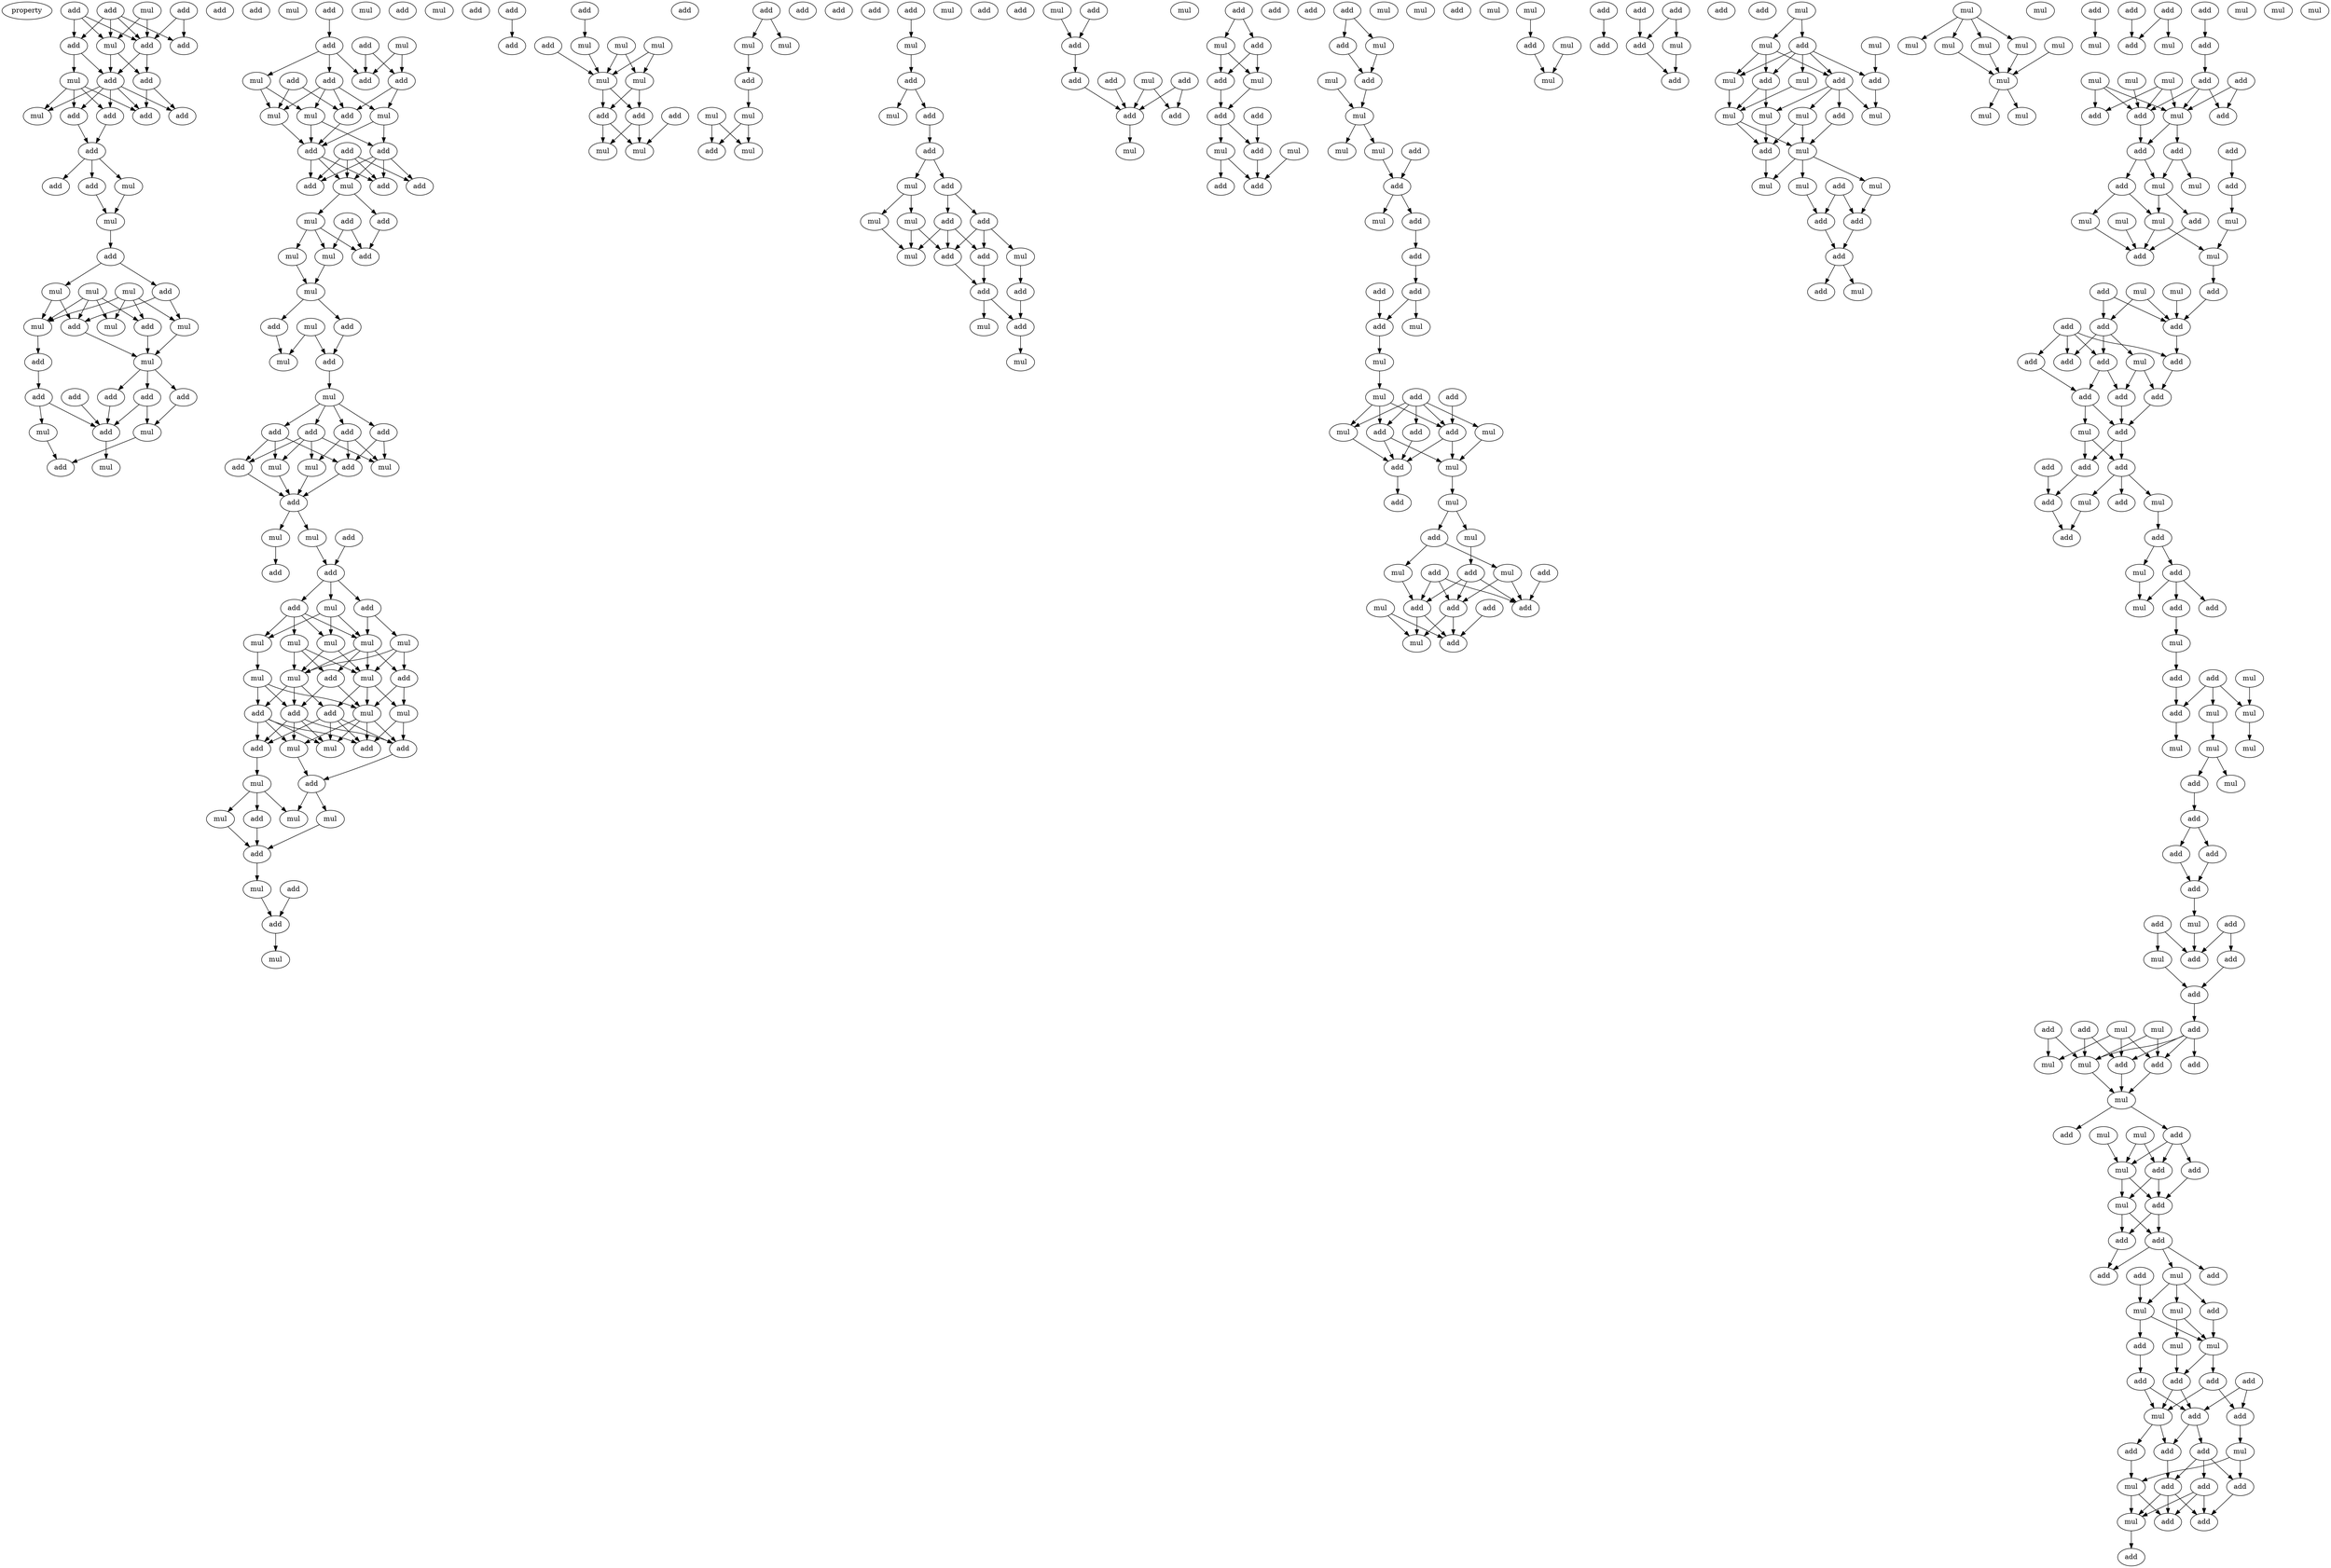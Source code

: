 digraph {
    node [fontcolor=black]
    property [mul=2,lf=1.5]
    0 [ label = add ];
    1 [ label = mul ];
    2 [ label = add ];
    3 [ label = add ];
    4 [ label = add ];
    5 [ label = add ];
    6 [ label = mul ];
    7 [ label = add ];
    8 [ label = mul ];
    9 [ label = add ];
    10 [ label = add ];
    11 [ label = add ];
    12 [ label = add ];
    13 [ label = add ];
    14 [ label = add ];
    15 [ label = mul ];
    16 [ label = add ];
    17 [ label = add ];
    18 [ label = mul ];
    19 [ label = add ];
    20 [ label = add ];
    21 [ label = mul ];
    22 [ label = add ];
    23 [ label = mul ];
    24 [ label = add ];
    25 [ label = mul ];
    26 [ label = mul ];
    27 [ label = mul ];
    28 [ label = add ];
    29 [ label = mul ];
    30 [ label = add ];
    31 [ label = mul ];
    32 [ label = add ];
    33 [ label = mul ];
    34 [ label = add ];
    35 [ label = add ];
    36 [ label = add ];
    37 [ label = add ];
    38 [ label = add ];
    39 [ label = mul ];
    40 [ label = add ];
    41 [ label = mul ];
    42 [ label = mul ];
    43 [ label = add ];
    44 [ label = add ];
    45 [ label = mul ];
    46 [ label = add ];
    47 [ label = add ];
    48 [ label = mul ];
    49 [ label = add ];
    50 [ label = mul ];
    51 [ label = add ];
    52 [ label = add ];
    53 [ label = add ];
    54 [ label = add ];
    55 [ label = mul ];
    56 [ label = add ];
    57 [ label = mul ];
    58 [ label = mul ];
    59 [ label = add ];
    60 [ label = add ];
    61 [ label = add ];
    62 [ label = add ];
    63 [ label = mul ];
    64 [ label = add ];
    65 [ label = add ];
    66 [ label = add ];
    67 [ label = add ];
    68 [ label = mul ];
    69 [ label = add ];
    70 [ label = mul ];
    71 [ label = mul ];
    72 [ label = mul ];
    73 [ label = mul ];
    74 [ label = mul ];
    75 [ label = add ];
    76 [ label = add ];
    77 [ label = add ];
    78 [ label = mul ];
    79 [ label = mul ];
    80 [ label = add ];
    81 [ label = mul ];
    82 [ label = add ];
    83 [ label = add ];
    84 [ label = add ];
    85 [ label = add ];
    86 [ label = add ];
    87 [ label = mul ];
    88 [ label = add ];
    89 [ label = mul ];
    90 [ label = add ];
    91 [ label = mul ];
    92 [ label = add ];
    93 [ label = mul ];
    94 [ label = add ];
    95 [ label = add ];
    96 [ label = mul ];
    97 [ label = add ];
    98 [ label = add ];
    99 [ label = add ];
    100 [ label = add ];
    101 [ label = mul ];
    102 [ label = add ];
    103 [ label = mul ];
    104 [ label = mul ];
    105 [ label = mul ];
    106 [ label = mul ];
    107 [ label = mul ];
    108 [ label = add ];
    109 [ label = mul ];
    110 [ label = add ];
    111 [ label = mul ];
    112 [ label = mul ];
    113 [ label = add ];
    114 [ label = mul ];
    115 [ label = add ];
    116 [ label = mul ];
    117 [ label = add ];
    118 [ label = add ];
    119 [ label = mul ];
    120 [ label = add ];
    121 [ label = add ];
    122 [ label = mul ];
    123 [ label = add ];
    124 [ label = mul ];
    125 [ label = mul ];
    126 [ label = add ];
    127 [ label = mul ];
    128 [ label = mul ];
    129 [ label = add ];
    130 [ label = mul ];
    131 [ label = add ];
    132 [ label = add ];
    133 [ label = add ];
    134 [ label = mul ];
    135 [ label = mul ];
    136 [ label = add ];
    137 [ label = mul ];
    138 [ label = mul ];
    139 [ label = mul ];
    140 [ label = mul ];
    141 [ label = add ];
    142 [ label = add ];
    143 [ label = add ];
    144 [ label = mul ];
    145 [ label = mul ];
    146 [ label = add ];
    147 [ label = add ];
    148 [ label = mul ];
    149 [ label = add ];
    150 [ label = add ];
    151 [ label = mul ];
    152 [ label = add ];
    153 [ label = mul ];
    154 [ label = mul ];
    155 [ label = add ];
    156 [ label = add ];
    157 [ label = mul ];
    158 [ label = add ];
    159 [ label = mul ];
    160 [ label = add ];
    161 [ label = mul ];
    162 [ label = add ];
    163 [ label = add ];
    164 [ label = mul ];
    165 [ label = add ];
    166 [ label = add ];
    167 [ label = add ];
    168 [ label = mul ];
    169 [ label = mul ];
    170 [ label = mul ];
    171 [ label = mul ];
    172 [ label = add ];
    173 [ label = add ];
    174 [ label = mul ];
    175 [ label = add ];
    176 [ label = add ];
    177 [ label = add ];
    178 [ label = add ];
    179 [ label = add ];
    180 [ label = mul ];
    181 [ label = mul ];
    182 [ label = mul ];
    183 [ label = add ];
    184 [ label = mul ];
    185 [ label = add ];
    186 [ label = mul ];
    187 [ label = add ];
    188 [ label = add ];
    189 [ label = add ];
    190 [ label = add ];
    191 [ label = add ];
    192 [ label = mul ];
    193 [ label = add ];
    194 [ label = mul ];
    195 [ label = add ];
    196 [ label = add ];
    197 [ label = mul ];
    198 [ label = add ];
    199 [ label = add ];
    200 [ label = mul ];
    201 [ label = mul ];
    202 [ label = add ];
    203 [ label = add ];
    204 [ label = add ];
    205 [ label = add ];
    206 [ label = add ];
    207 [ label = add ];
    208 [ label = add ];
    209 [ label = mul ];
    210 [ label = mul ];
    211 [ label = add ];
    212 [ label = mul ];
    213 [ label = add ];
    214 [ label = mul ];
    215 [ label = mul ];
    216 [ label = mul ];
    217 [ label = add ];
    218 [ label = mul ];
    219 [ label = mul ];
    220 [ label = add ];
    221 [ label = add ];
    222 [ label = add ];
    223 [ label = add ];
    224 [ label = mul ];
    225 [ label = add ];
    226 [ label = add ];
    227 [ label = mul ];
    228 [ label = mul ];
    229 [ label = add ];
    230 [ label = mul ];
    231 [ label = add ];
    232 [ label = add ];
    233 [ label = mul ];
    234 [ label = add ];
    235 [ label = mul ];
    236 [ label = add ];
    237 [ label = add ];
    238 [ label = mul ];
    239 [ label = mul ];
    240 [ label = add ];
    241 [ label = mul ];
    242 [ label = add ];
    243 [ label = add ];
    244 [ label = add ];
    245 [ label = mul ];
    246 [ label = add ];
    247 [ label = mul ];
    248 [ label = add ];
    249 [ label = add ];
    250 [ label = mul ];
    251 [ label = add ];
    252 [ label = add ];
    253 [ label = add ];
    254 [ label = mul ];
    255 [ label = mul ];
    256 [ label = mul ];
    257 [ label = add ];
    258 [ label = mul ];
    259 [ label = add ];
    260 [ label = add ];
    261 [ label = add ];
    262 [ label = add ];
    263 [ label = add ];
    264 [ label = add ];
    265 [ label = mul ];
    266 [ label = add ];
    267 [ label = add ];
    268 [ label = mul ];
    269 [ label = mul ];
    270 [ label = add ];
    271 [ label = mul ];
    272 [ label = add ];
    273 [ label = add ];
    274 [ label = add ];
    275 [ label = mul ];
    276 [ label = mul ];
    277 [ label = add ];
    278 [ label = mul ];
    279 [ label = mul ];
    280 [ label = mul ];
    281 [ label = mul ];
    282 [ label = add ];
    283 [ label = mul ];
    284 [ label = add ];
    285 [ label = mul ];
    286 [ label = mul ];
    287 [ label = mul ];
    288 [ label = add ];
    289 [ label = add ];
    290 [ label = add ];
    291 [ label = add ];
    292 [ label = mul ];
    293 [ label = mul ];
    294 [ label = mul ];
    295 [ label = mul ];
    296 [ label = mul ];
    297 [ label = mul ];
    298 [ label = mul ];
    299 [ label = mul ];
    300 [ label = mul ];
    301 [ label = mul ];
    302 [ label = mul ];
    303 [ label = add ];
    304 [ label = mul ];
    305 [ label = add ];
    306 [ label = add ];
    307 [ label = add ];
    308 [ label = add ];
    309 [ label = mul ];
    310 [ label = add ];
    311 [ label = add ];
    312 [ label = add ];
    313 [ label = mul ];
    314 [ label = mul ];
    315 [ label = mul ];
    316 [ label = mul ];
    317 [ label = add ];
    318 [ label = add ];
    319 [ label = add ];
    320 [ label = add ];
    321 [ label = add ];
    322 [ label = add ];
    323 [ label = mul ];
    324 [ label = add ];
    325 [ label = add ];
    326 [ label = mul ];
    327 [ label = mul ];
    328 [ label = mul ];
    329 [ label = add ];
    330 [ label = mul ];
    331 [ label = mul ];
    332 [ label = mul ];
    333 [ label = add ];
    334 [ label = add ];
    335 [ label = mul ];
    336 [ label = mul ];
    337 [ label = add ];
    338 [ label = add ];
    339 [ label = add ];
    340 [ label = add ];
    341 [ label = add ];
    342 [ label = mul ];
    343 [ label = add ];
    344 [ label = add ];
    345 [ label = add ];
    346 [ label = add ];
    347 [ label = add ];
    348 [ label = add ];
    349 [ label = mul ];
    350 [ label = add ];
    351 [ label = add ];
    352 [ label = add ];
    353 [ label = add ];
    354 [ label = mul ];
    355 [ label = mul ];
    356 [ label = add ];
    357 [ label = add ];
    358 [ label = add ];
    359 [ label = add ];
    360 [ label = mul ];
    361 [ label = add ];
    362 [ label = mul ];
    363 [ label = add ];
    364 [ label = mul ];
    365 [ label = add ];
    366 [ label = mul ];
    367 [ label = add ];
    368 [ label = add ];
    369 [ label = mul ];
    370 [ label = mul ];
    371 [ label = add ];
    372 [ label = mul ];
    373 [ label = mul ];
    374 [ label = mul ];
    375 [ label = mul ];
    376 [ label = mul ];
    377 [ label = add ];
    378 [ label = mul ];
    379 [ label = add ];
    380 [ label = add ];
    381 [ label = add ];
    382 [ label = add ];
    383 [ label = mul ];
    384 [ label = add ];
    385 [ label = add ];
    386 [ label = mul ];
    387 [ label = add ];
    388 [ label = mul ];
    389 [ label = add ];
    390 [ label = add ];
    391 [ label = mul ];
    392 [ label = add ];
    393 [ label = add ];
    394 [ label = mul ];
    395 [ label = add ];
    396 [ label = add ];
    397 [ label = mul ];
    398 [ label = add ];
    399 [ label = add ];
    400 [ label = mul ];
    401 [ label = mul ];
    402 [ label = mul ];
    403 [ label = add ];
    404 [ label = mul ];
    405 [ label = add ];
    406 [ label = add ];
    407 [ label = add ];
    408 [ label = mul ];
    409 [ label = mul ];
    410 [ label = add ];
    411 [ label = add ];
    412 [ label = add ];
    413 [ label = add ];
    414 [ label = mul ];
    415 [ label = add ];
    416 [ label = add ];
    417 [ label = add ];
    418 [ label = mul ];
    419 [ label = mul ];
    420 [ label = add ];
    421 [ label = mul ];
    422 [ label = mul ];
    423 [ label = add ];
    424 [ label = add ];
    425 [ label = add ];
    426 [ label = add ];
    427 [ label = add ];
    428 [ label = add ];
    429 [ label = mul ];
    430 [ label = add ];
    431 [ label = mul ];
    432 [ label = add ];
    433 [ label = add ];
    434 [ label = add ];
    435 [ label = add ];
    436 [ label = mul ];
    437 [ label = add ];
    438 [ label = mul ];
    439 [ label = add ];
    440 [ label = add ];
    441 [ label = add ];
    0 -> 4 [ name = 0 ];
    0 -> 5 [ name = 1 ];
    0 -> 6 [ name = 2 ];
    0 -> 7 [ name = 3 ];
    1 -> 4 [ name = 4 ];
    1 -> 6 [ name = 5 ];
    2 -> 4 [ name = 6 ];
    2 -> 5 [ name = 7 ];
    3 -> 4 [ name = 8 ];
    3 -> 6 [ name = 9 ];
    3 -> 7 [ name = 10 ];
    4 -> 9 [ name = 11 ];
    4 -> 10 [ name = 12 ];
    6 -> 9 [ name = 13 ];
    6 -> 10 [ name = 14 ];
    7 -> 8 [ name = 15 ];
    7 -> 10 [ name = 16 ];
    8 -> 11 [ name = 17 ];
    8 -> 12 [ name = 18 ];
    8 -> 13 [ name = 19 ];
    8 -> 15 [ name = 20 ];
    9 -> 13 [ name = 21 ];
    9 -> 14 [ name = 22 ];
    10 -> 11 [ name = 23 ];
    10 -> 12 [ name = 24 ];
    10 -> 13 [ name = 25 ];
    10 -> 14 [ name = 26 ];
    10 -> 15 [ name = 27 ];
    11 -> 16 [ name = 28 ];
    12 -> 16 [ name = 29 ];
    16 -> 17 [ name = 30 ];
    16 -> 18 [ name = 31 ];
    16 -> 19 [ name = 32 ];
    18 -> 21 [ name = 33 ];
    19 -> 21 [ name = 34 ];
    21 -> 22 [ name = 35 ];
    22 -> 23 [ name = 36 ];
    22 -> 24 [ name = 37 ];
    23 -> 29 [ name = 38 ];
    23 -> 30 [ name = 39 ];
    24 -> 30 [ name = 40 ];
    24 -> 31 [ name = 41 ];
    25 -> 27 [ name = 42 ];
    25 -> 28 [ name = 43 ];
    25 -> 29 [ name = 44 ];
    25 -> 31 [ name = 45 ];
    26 -> 27 [ name = 46 ];
    26 -> 28 [ name = 47 ];
    26 -> 29 [ name = 48 ];
    26 -> 30 [ name = 49 ];
    28 -> 33 [ name = 50 ];
    29 -> 32 [ name = 51 ];
    30 -> 33 [ name = 52 ];
    31 -> 33 [ name = 53 ];
    32 -> 37 [ name = 54 ];
    33 -> 34 [ name = 55 ];
    33 -> 36 [ name = 56 ];
    33 -> 38 [ name = 57 ];
    34 -> 40 [ name = 58 ];
    35 -> 40 [ name = 59 ];
    36 -> 41 [ name = 60 ];
    37 -> 39 [ name = 61 ];
    37 -> 40 [ name = 62 ];
    38 -> 40 [ name = 63 ];
    38 -> 41 [ name = 64 ];
    39 -> 43 [ name = 65 ];
    40 -> 42 [ name = 66 ];
    41 -> 43 [ name = 67 ];
    46 -> 47 [ name = 68 ];
    47 -> 50 [ name = 69 ];
    47 -> 51 [ name = 70 ];
    47 -> 54 [ name = 71 ];
    48 -> 53 [ name = 72 ];
    48 -> 54 [ name = 73 ];
    49 -> 53 [ name = 74 ];
    49 -> 54 [ name = 75 ];
    50 -> 57 [ name = 76 ];
    50 -> 58 [ name = 77 ];
    51 -> 55 [ name = 78 ];
    51 -> 56 [ name = 79 ];
    51 -> 57 [ name = 80 ];
    51 -> 58 [ name = 81 ];
    52 -> 56 [ name = 82 ];
    52 -> 58 [ name = 83 ];
    53 -> 55 [ name = 84 ];
    53 -> 56 [ name = 85 ];
    55 -> 59 [ name = 86 ];
    55 -> 60 [ name = 87 ];
    56 -> 60 [ name = 88 ];
    57 -> 59 [ name = 89 ];
    57 -> 60 [ name = 90 ];
    58 -> 60 [ name = 91 ];
    59 -> 62 [ name = 92 ];
    59 -> 63 [ name = 93 ];
    59 -> 64 [ name = 94 ];
    59 -> 65 [ name = 95 ];
    60 -> 62 [ name = 96 ];
    60 -> 63 [ name = 97 ];
    60 -> 65 [ name = 98 ];
    61 -> 62 [ name = 99 ];
    61 -> 63 [ name = 100 ];
    61 -> 64 [ name = 101 ];
    61 -> 65 [ name = 102 ];
    63 -> 67 [ name = 103 ];
    63 -> 68 [ name = 104 ];
    66 -> 69 [ name = 105 ];
    66 -> 70 [ name = 106 ];
    67 -> 69 [ name = 107 ];
    68 -> 69 [ name = 108 ];
    68 -> 70 [ name = 109 ];
    68 -> 71 [ name = 110 ];
    70 -> 72 [ name = 111 ];
    71 -> 72 [ name = 112 ];
    72 -> 76 [ name = 113 ];
    72 -> 77 [ name = 114 ];
    74 -> 79 [ name = 115 ];
    74 -> 80 [ name = 116 ];
    76 -> 80 [ name = 117 ];
    77 -> 79 [ name = 118 ];
    80 -> 81 [ name = 119 ];
    81 -> 83 [ name = 120 ];
    81 -> 84 [ name = 121 ];
    81 -> 85 [ name = 122 ];
    81 -> 86 [ name = 123 ];
    83 -> 88 [ name = 124 ];
    83 -> 90 [ name = 125 ];
    83 -> 91 [ name = 126 ];
    84 -> 89 [ name = 127 ];
    84 -> 90 [ name = 128 ];
    85 -> 87 [ name = 129 ];
    85 -> 89 [ name = 130 ];
    85 -> 90 [ name = 131 ];
    86 -> 87 [ name = 132 ];
    86 -> 88 [ name = 133 ];
    86 -> 89 [ name = 134 ];
    86 -> 91 [ name = 135 ];
    87 -> 92 [ name = 136 ];
    88 -> 92 [ name = 137 ];
    90 -> 92 [ name = 138 ];
    91 -> 92 [ name = 139 ];
    92 -> 93 [ name = 140 ];
    92 -> 96 [ name = 141 ];
    93 -> 98 [ name = 142 ];
    94 -> 98 [ name = 143 ];
    95 -> 97 [ name = 144 ];
    96 -> 99 [ name = 145 ];
    98 -> 100 [ name = 146 ];
    98 -> 101 [ name = 147 ];
    98 -> 102 [ name = 148 ];
    100 -> 103 [ name = 149 ];
    100 -> 105 [ name = 150 ];
    100 -> 106 [ name = 151 ];
    100 -> 107 [ name = 152 ];
    101 -> 105 [ name = 153 ];
    101 -> 106 [ name = 154 ];
    101 -> 107 [ name = 155 ];
    102 -> 104 [ name = 156 ];
    102 -> 107 [ name = 157 ];
    103 -> 108 [ name = 158 ];
    103 -> 109 [ name = 159 ];
    103 -> 111 [ name = 160 ];
    104 -> 109 [ name = 161 ];
    104 -> 110 [ name = 162 ];
    104 -> 111 [ name = 163 ];
    105 -> 112 [ name = 164 ];
    106 -> 109 [ name = 165 ];
    106 -> 111 [ name = 166 ];
    107 -> 108 [ name = 167 ];
    107 -> 109 [ name = 168 ];
    107 -> 110 [ name = 169 ];
    107 -> 111 [ name = 170 ];
    108 -> 114 [ name = 171 ];
    108 -> 115 [ name = 172 ];
    109 -> 113 [ name = 173 ];
    109 -> 115 [ name = 174 ];
    109 -> 117 [ name = 175 ];
    110 -> 114 [ name = 176 ];
    110 -> 116 [ name = 177 ];
    111 -> 114 [ name = 178 ];
    111 -> 116 [ name = 179 ];
    111 -> 117 [ name = 180 ];
    112 -> 113 [ name = 181 ];
    112 -> 114 [ name = 182 ];
    112 -> 115 [ name = 183 ];
    113 -> 119 [ name = 184 ];
    113 -> 120 [ name = 185 ];
    113 -> 121 [ name = 186 ];
    113 -> 122 [ name = 187 ];
    114 -> 118 [ name = 188 ];
    114 -> 119 [ name = 189 ];
    114 -> 121 [ name = 190 ];
    114 -> 122 [ name = 191 ];
    115 -> 118 [ name = 192 ];
    115 -> 119 [ name = 193 ];
    115 -> 120 [ name = 194 ];
    115 -> 122 [ name = 195 ];
    116 -> 118 [ name = 196 ];
    116 -> 121 [ name = 197 ];
    117 -> 118 [ name = 198 ];
    117 -> 119 [ name = 199 ];
    117 -> 120 [ name = 200 ];
    117 -> 121 [ name = 201 ];
    118 -> 123 [ name = 202 ];
    120 -> 124 [ name = 203 ];
    122 -> 123 [ name = 204 ];
    123 -> 127 [ name = 205 ];
    123 -> 128 [ name = 206 ];
    124 -> 125 [ name = 207 ];
    124 -> 126 [ name = 208 ];
    124 -> 127 [ name = 209 ];
    125 -> 129 [ name = 210 ];
    126 -> 129 [ name = 211 ];
    128 -> 129 [ name = 212 ];
    129 -> 130 [ name = 213 ];
    130 -> 132 [ name = 214 ];
    131 -> 132 [ name = 215 ];
    132 -> 134 [ name = 216 ];
    133 -> 137 [ name = 217 ];
    135 -> 139 [ name = 218 ];
    135 -> 140 [ name = 219 ];
    136 -> 139 [ name = 220 ];
    137 -> 139 [ name = 221 ];
    138 -> 139 [ name = 222 ];
    138 -> 140 [ name = 223 ];
    139 -> 141 [ name = 224 ];
    139 -> 142 [ name = 225 ];
    140 -> 141 [ name = 226 ];
    140 -> 142 [ name = 227 ];
    141 -> 144 [ name = 228 ];
    141 -> 145 [ name = 229 ];
    142 -> 144 [ name = 230 ];
    142 -> 145 [ name = 231 ];
    143 -> 145 [ name = 232 ];
    147 -> 148 [ name = 233 ];
    147 -> 151 [ name = 234 ];
    148 -> 152 [ name = 235 ];
    152 -> 154 [ name = 236 ];
    153 -> 156 [ name = 237 ];
    153 -> 157 [ name = 238 ];
    154 -> 156 [ name = 239 ];
    154 -> 157 [ name = 240 ];
    158 -> 159 [ name = 241 ];
    159 -> 160 [ name = 242 ];
    160 -> 161 [ name = 243 ];
    160 -> 162 [ name = 244 ];
    162 -> 163 [ name = 245 ];
    163 -> 164 [ name = 246 ];
    163 -> 165 [ name = 247 ];
    164 -> 168 [ name = 248 ];
    164 -> 169 [ name = 249 ];
    165 -> 166 [ name = 250 ];
    165 -> 167 [ name = 251 ];
    166 -> 172 [ name = 252 ];
    166 -> 173 [ name = 253 ];
    166 -> 174 [ name = 254 ];
    167 -> 171 [ name = 255 ];
    167 -> 172 [ name = 256 ];
    167 -> 173 [ name = 257 ];
    168 -> 171 [ name = 258 ];
    168 -> 173 [ name = 259 ];
    169 -> 171 [ name = 260 ];
    172 -> 176 [ name = 261 ];
    173 -> 176 [ name = 262 ];
    174 -> 175 [ name = 263 ];
    175 -> 177 [ name = 264 ];
    176 -> 177 [ name = 265 ];
    176 -> 180 [ name = 266 ];
    177 -> 181 [ name = 267 ];
    182 -> 185 [ name = 268 ];
    183 -> 185 [ name = 269 ];
    185 -> 188 [ name = 270 ];
    186 -> 190 [ name = 271 ];
    186 -> 191 [ name = 272 ];
    187 -> 190 [ name = 273 ];
    187 -> 191 [ name = 274 ];
    188 -> 190 [ name = 275 ];
    189 -> 190 [ name = 276 ];
    190 -> 192 [ name = 277 ];
    193 -> 194 [ name = 278 ];
    193 -> 195 [ name = 279 ];
    194 -> 196 [ name = 280 ];
    194 -> 197 [ name = 281 ];
    195 -> 196 [ name = 282 ];
    195 -> 197 [ name = 283 ];
    196 -> 198 [ name = 284 ];
    197 -> 198 [ name = 285 ];
    198 -> 201 [ name = 286 ];
    198 -> 202 [ name = 287 ];
    199 -> 202 [ name = 288 ];
    200 -> 205 [ name = 289 ];
    201 -> 204 [ name = 290 ];
    201 -> 205 [ name = 291 ];
    202 -> 205 [ name = 292 ];
    207 -> 208 [ name = 293 ];
    207 -> 209 [ name = 294 ];
    208 -> 211 [ name = 295 ];
    209 -> 211 [ name = 296 ];
    210 -> 212 [ name = 297 ];
    211 -> 212 [ name = 298 ];
    212 -> 215 [ name = 299 ];
    212 -> 216 [ name = 300 ];
    213 -> 217 [ name = 301 ];
    216 -> 217 [ name = 302 ];
    217 -> 218 [ name = 303 ];
    217 -> 221 [ name = 304 ];
    221 -> 222 [ name = 305 ];
    222 -> 223 [ name = 306 ];
    223 -> 226 [ name = 307 ];
    223 -> 227 [ name = 308 ];
    225 -> 226 [ name = 309 ];
    226 -> 228 [ name = 310 ];
    228 -> 230 [ name = 311 ];
    229 -> 232 [ name = 312 ];
    229 -> 233 [ name = 313 ];
    229 -> 234 [ name = 314 ];
    229 -> 235 [ name = 315 ];
    229 -> 236 [ name = 316 ];
    230 -> 232 [ name = 317 ];
    230 -> 235 [ name = 318 ];
    230 -> 236 [ name = 319 ];
    231 -> 236 [ name = 320 ];
    232 -> 237 [ name = 321 ];
    232 -> 238 [ name = 322 ];
    233 -> 238 [ name = 323 ];
    234 -> 237 [ name = 324 ];
    235 -> 237 [ name = 325 ];
    236 -> 237 [ name = 326 ];
    236 -> 238 [ name = 327 ];
    237 -> 240 [ name = 328 ];
    238 -> 239 [ name = 329 ];
    239 -> 241 [ name = 330 ];
    239 -> 242 [ name = 331 ];
    241 -> 246 [ name = 332 ];
    242 -> 245 [ name = 333 ];
    242 -> 247 [ name = 334 ];
    243 -> 249 [ name = 335 ];
    244 -> 248 [ name = 336 ];
    244 -> 249 [ name = 337 ];
    244 -> 251 [ name = 338 ];
    245 -> 249 [ name = 339 ];
    245 -> 251 [ name = 340 ];
    246 -> 248 [ name = 341 ];
    246 -> 249 [ name = 342 ];
    246 -> 251 [ name = 343 ];
    247 -> 248 [ name = 344 ];
    248 -> 253 [ name = 345 ];
    248 -> 254 [ name = 346 ];
    250 -> 253 [ name = 347 ];
    250 -> 254 [ name = 348 ];
    251 -> 253 [ name = 349 ];
    251 -> 254 [ name = 350 ];
    252 -> 253 [ name = 351 ];
    255 -> 257 [ name = 352 ];
    256 -> 258 [ name = 353 ];
    257 -> 258 [ name = 354 ];
    259 -> 260 [ name = 355 ];
    261 -> 264 [ name = 356 ];
    261 -> 265 [ name = 357 ];
    262 -> 264 [ name = 358 ];
    264 -> 266 [ name = 359 ];
    265 -> 266 [ name = 360 ];
    268 -> 269 [ name = 361 ];
    268 -> 270 [ name = 362 ];
    269 -> 272 [ name = 363 ];
    269 -> 273 [ name = 364 ];
    269 -> 275 [ name = 365 ];
    270 -> 272 [ name = 366 ];
    270 -> 273 [ name = 367 ];
    270 -> 274 [ name = 368 ];
    270 -> 275 [ name = 369 ];
    270 -> 276 [ name = 370 ];
    271 -> 274 [ name = 371 ];
    272 -> 280 [ name = 372 ];
    272 -> 281 [ name = 373 ];
    273 -> 277 [ name = 374 ];
    273 -> 278 [ name = 375 ];
    273 -> 279 [ name = 376 ];
    273 -> 280 [ name = 377 ];
    274 -> 279 [ name = 378 ];
    275 -> 281 [ name = 379 ];
    276 -> 281 [ name = 380 ];
    277 -> 283 [ name = 381 ];
    278 -> 282 [ name = 382 ];
    278 -> 283 [ name = 383 ];
    280 -> 282 [ name = 384 ];
    281 -> 282 [ name = 385 ];
    281 -> 283 [ name = 386 ];
    282 -> 286 [ name = 387 ];
    283 -> 285 [ name = 388 ];
    283 -> 286 [ name = 389 ];
    283 -> 287 [ name = 390 ];
    284 -> 288 [ name = 391 ];
    284 -> 289 [ name = 392 ];
    285 -> 288 [ name = 393 ];
    287 -> 289 [ name = 394 ];
    288 -> 290 [ name = 395 ];
    289 -> 290 [ name = 396 ];
    290 -> 291 [ name = 397 ];
    290 -> 292 [ name = 398 ];
    293 -> 294 [ name = 399 ];
    293 -> 295 [ name = 400 ];
    293 -> 297 [ name = 401 ];
    293 -> 298 [ name = 402 ];
    295 -> 299 [ name = 403 ];
    296 -> 299 [ name = 404 ];
    297 -> 299 [ name = 405 ];
    298 -> 299 [ name = 406 ];
    299 -> 301 [ name = 407 ];
    299 -> 302 [ name = 408 ];
    303 -> 304 [ name = 409 ];
    305 -> 308 [ name = 410 ];
    305 -> 309 [ name = 411 ];
    306 -> 308 [ name = 412 ];
    307 -> 310 [ name = 413 ];
    310 -> 311 [ name = 414 ];
    311 -> 316 [ name = 415 ];
    311 -> 317 [ name = 416 ];
    311 -> 318 [ name = 417 ];
    312 -> 316 [ name = 418 ];
    312 -> 318 [ name = 419 ];
    313 -> 317 [ name = 420 ];
    314 -> 316 [ name = 421 ];
    314 -> 317 [ name = 422 ];
    314 -> 319 [ name = 423 ];
    315 -> 316 [ name = 424 ];
    315 -> 317 [ name = 425 ];
    315 -> 319 [ name = 426 ];
    316 -> 320 [ name = 427 ];
    316 -> 321 [ name = 428 ];
    317 -> 321 [ name = 429 ];
    320 -> 323 [ name = 430 ];
    320 -> 326 [ name = 431 ];
    321 -> 324 [ name = 432 ];
    321 -> 326 [ name = 433 ];
    322 -> 325 [ name = 434 ];
    324 -> 327 [ name = 435 ];
    324 -> 330 [ name = 436 ];
    325 -> 331 [ name = 437 ];
    326 -> 327 [ name = 438 ];
    326 -> 329 [ name = 439 ];
    327 -> 332 [ name = 440 ];
    327 -> 333 [ name = 441 ];
    328 -> 333 [ name = 442 ];
    329 -> 333 [ name = 443 ];
    330 -> 333 [ name = 444 ];
    331 -> 332 [ name = 445 ];
    332 -> 337 [ name = 446 ];
    334 -> 338 [ name = 447 ];
    334 -> 340 [ name = 448 ];
    335 -> 340 [ name = 449 ];
    336 -> 338 [ name = 450 ];
    336 -> 340 [ name = 451 ];
    337 -> 340 [ name = 452 ];
    338 -> 342 [ name = 453 ];
    338 -> 343 [ name = 454 ];
    338 -> 345 [ name = 455 ];
    339 -> 341 [ name = 456 ];
    339 -> 343 [ name = 457 ];
    339 -> 344 [ name = 458 ];
    339 -> 345 [ name = 459 ];
    340 -> 344 [ name = 460 ];
    341 -> 347 [ name = 461 ];
    342 -> 346 [ name = 462 ];
    342 -> 348 [ name = 463 ];
    343 -> 347 [ name = 464 ];
    343 -> 348 [ name = 465 ];
    344 -> 346 [ name = 466 ];
    346 -> 350 [ name = 467 ];
    347 -> 349 [ name = 468 ];
    347 -> 350 [ name = 469 ];
    348 -> 350 [ name = 470 ];
    349 -> 351 [ name = 471 ];
    349 -> 353 [ name = 472 ];
    350 -> 351 [ name = 473 ];
    350 -> 353 [ name = 474 ];
    351 -> 357 [ name = 475 ];
    352 -> 357 [ name = 476 ];
    353 -> 354 [ name = 477 ];
    353 -> 355 [ name = 478 ];
    353 -> 356 [ name = 479 ];
    354 -> 358 [ name = 480 ];
    355 -> 359 [ name = 481 ];
    357 -> 359 [ name = 482 ];
    358 -> 360 [ name = 483 ];
    358 -> 361 [ name = 484 ];
    360 -> 362 [ name = 485 ];
    361 -> 362 [ name = 486 ];
    361 -> 363 [ name = 487 ];
    361 -> 365 [ name = 488 ];
    365 -> 366 [ name = 489 ];
    366 -> 368 [ name = 490 ];
    367 -> 370 [ name = 491 ];
    367 -> 371 [ name = 492 ];
    367 -> 372 [ name = 493 ];
    368 -> 371 [ name = 494 ];
    369 -> 370 [ name = 495 ];
    370 -> 374 [ name = 496 ];
    371 -> 376 [ name = 497 ];
    372 -> 375 [ name = 498 ];
    375 -> 377 [ name = 499 ];
    375 -> 378 [ name = 500 ];
    377 -> 379 [ name = 501 ];
    379 -> 380 [ name = 502 ];
    379 -> 381 [ name = 503 ];
    380 -> 382 [ name = 504 ];
    381 -> 382 [ name = 505 ];
    382 -> 386 [ name = 506 ];
    384 -> 387 [ name = 507 ];
    384 -> 389 [ name = 508 ];
    385 -> 388 [ name = 509 ];
    385 -> 389 [ name = 510 ];
    386 -> 389 [ name = 511 ];
    387 -> 390 [ name = 512 ];
    388 -> 390 [ name = 513 ];
    390 -> 393 [ name = 514 ];
    391 -> 396 [ name = 515 ];
    391 -> 397 [ name = 516 ];
    391 -> 399 [ name = 517 ];
    392 -> 397 [ name = 518 ];
    392 -> 400 [ name = 519 ];
    393 -> 396 [ name = 520 ];
    393 -> 398 [ name = 521 ];
    393 -> 399 [ name = 522 ];
    393 -> 400 [ name = 523 ];
    394 -> 399 [ name = 524 ];
    394 -> 400 [ name = 525 ];
    395 -> 396 [ name = 526 ];
    395 -> 400 [ name = 527 ];
    396 -> 401 [ name = 528 ];
    399 -> 401 [ name = 529 ];
    400 -> 401 [ name = 530 ];
    401 -> 403 [ name = 531 ];
    401 -> 405 [ name = 532 ];
    402 -> 408 [ name = 533 ];
    404 -> 407 [ name = 534 ];
    404 -> 408 [ name = 535 ];
    405 -> 406 [ name = 536 ];
    405 -> 407 [ name = 537 ];
    405 -> 408 [ name = 538 ];
    406 -> 410 [ name = 539 ];
    407 -> 409 [ name = 540 ];
    407 -> 410 [ name = 541 ];
    408 -> 409 [ name = 542 ];
    408 -> 410 [ name = 543 ];
    409 -> 411 [ name = 544 ];
    409 -> 412 [ name = 545 ];
    410 -> 411 [ name = 546 ];
    410 -> 412 [ name = 547 ];
    411 -> 413 [ name = 548 ];
    412 -> 413 [ name = 549 ];
    412 -> 414 [ name = 550 ];
    412 -> 416 [ name = 551 ];
    414 -> 417 [ name = 552 ];
    414 -> 418 [ name = 553 ];
    414 -> 419 [ name = 554 ];
    415 -> 419 [ name = 555 ];
    417 -> 422 [ name = 556 ];
    418 -> 421 [ name = 557 ];
    418 -> 422 [ name = 558 ];
    419 -> 420 [ name = 559 ];
    419 -> 422 [ name = 560 ];
    420 -> 426 [ name = 561 ];
    421 -> 424 [ name = 562 ];
    422 -> 423 [ name = 563 ];
    422 -> 424 [ name = 564 ];
    423 -> 427 [ name = 565 ];
    423 -> 429 [ name = 566 ];
    424 -> 428 [ name = 567 ];
    424 -> 429 [ name = 568 ];
    425 -> 427 [ name = 569 ];
    425 -> 428 [ name = 570 ];
    426 -> 428 [ name = 571 ];
    426 -> 429 [ name = 572 ];
    427 -> 431 [ name = 573 ];
    428 -> 430 [ name = 574 ];
    428 -> 433 [ name = 575 ];
    429 -> 430 [ name = 576 ];
    429 -> 432 [ name = 577 ];
    430 -> 435 [ name = 578 ];
    431 -> 436 [ name = 579 ];
    431 -> 437 [ name = 580 ];
    432 -> 436 [ name = 581 ];
    433 -> 434 [ name = 582 ];
    433 -> 435 [ name = 583 ];
    433 -> 437 [ name = 584 ];
    434 -> 438 [ name = 585 ];
    434 -> 439 [ name = 586 ];
    434 -> 440 [ name = 587 ];
    435 -> 438 [ name = 588 ];
    435 -> 439 [ name = 589 ];
    435 -> 440 [ name = 590 ];
    436 -> 438 [ name = 591 ];
    436 -> 440 [ name = 592 ];
    437 -> 439 [ name = 593 ];
    438 -> 441 [ name = 594 ];
}

